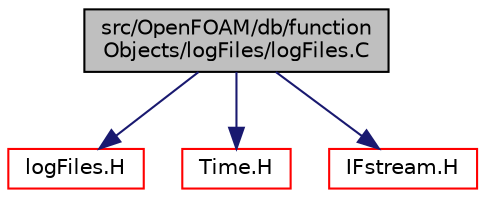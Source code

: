 digraph "src/OpenFOAM/db/functionObjects/logFiles/logFiles.C"
{
  bgcolor="transparent";
  edge [fontname="Helvetica",fontsize="10",labelfontname="Helvetica",labelfontsize="10"];
  node [fontname="Helvetica",fontsize="10",shape=record];
  Node0 [label="src/OpenFOAM/db/function\lObjects/logFiles/logFiles.C",height=0.2,width=0.4,color="black", fillcolor="grey75", style="filled", fontcolor="black"];
  Node0 -> Node1 [color="midnightblue",fontsize="10",style="solid",fontname="Helvetica"];
  Node1 [label="logFiles.H",height=0.2,width=0.4,color="red",URL="$a09671.html"];
  Node0 -> Node102 [color="midnightblue",fontsize="10",style="solid",fontname="Helvetica"];
  Node102 [label="Time.H",height=0.2,width=0.4,color="red",URL="$a10025.html"];
  Node0 -> Node180 [color="midnightblue",fontsize="10",style="solid",fontname="Helvetica"];
  Node180 [label="IFstream.H",height=0.2,width=0.4,color="red",URL="$a09785.html"];
}
